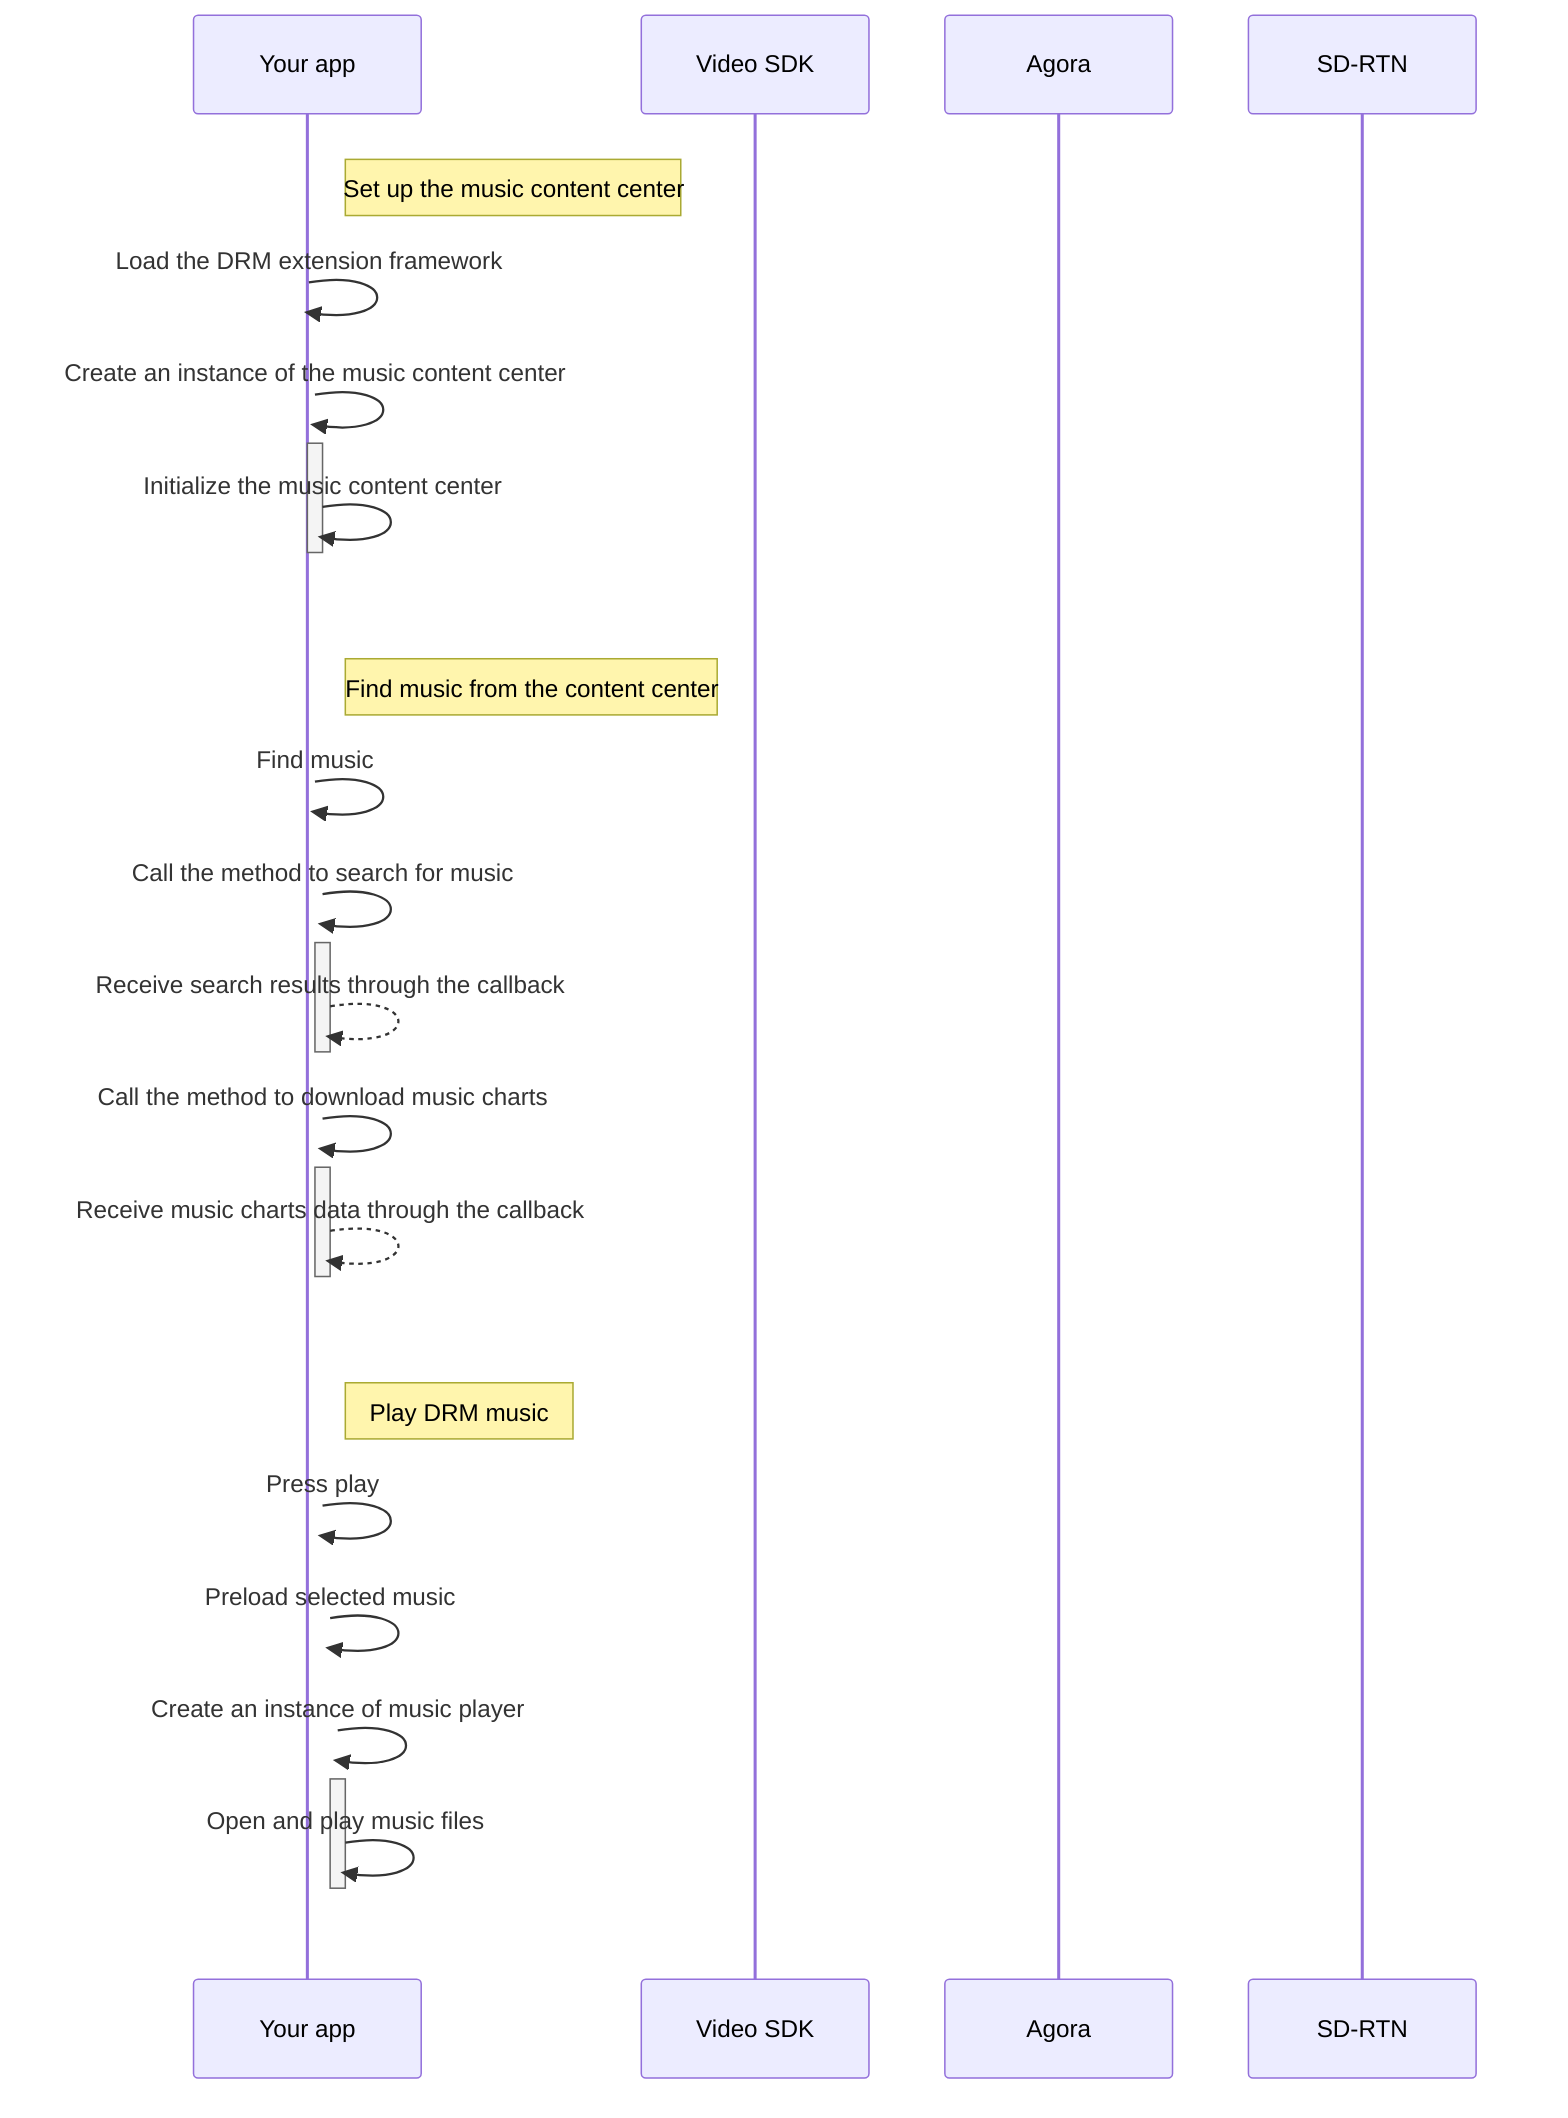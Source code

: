 sequenceDiagram
participant YourApp as Your app
participant VideoSDK as Video SDK
participant Agora as Agora

rect rgb(255, 255, 255)
note right of YourApp: Set up the music content center
YourApp->>+YourApp: Load the DRM extension framework
YourApp->>+YourApp: Create an instance of the music content center
YourApp->>-YourApp: Initialize the music content center
end

rect rgb(255, 255, 255)
note right of YourApp: Find music from the content center
YourApp->>+YourApp: Find music
YourApp->>+YourApp: Call the method to search for music
YourApp-->>-YourApp: Receive search results through the callback
YourApp->>+YourApp: Call the method to download music charts
YourApp-->>-YourApp: Receive music charts data through the callback
end

rect rgb(255, 255, 255)
note right of YourApp: Play DRM music
YourApp->>+YourApp: Press play
YourApp->>+YourApp: Preload selected music
YourApp->>+YourApp: Create an instance of music player
YourApp->>-YourApp: Open and play music files
end

participant SDRTN as SD-RTN